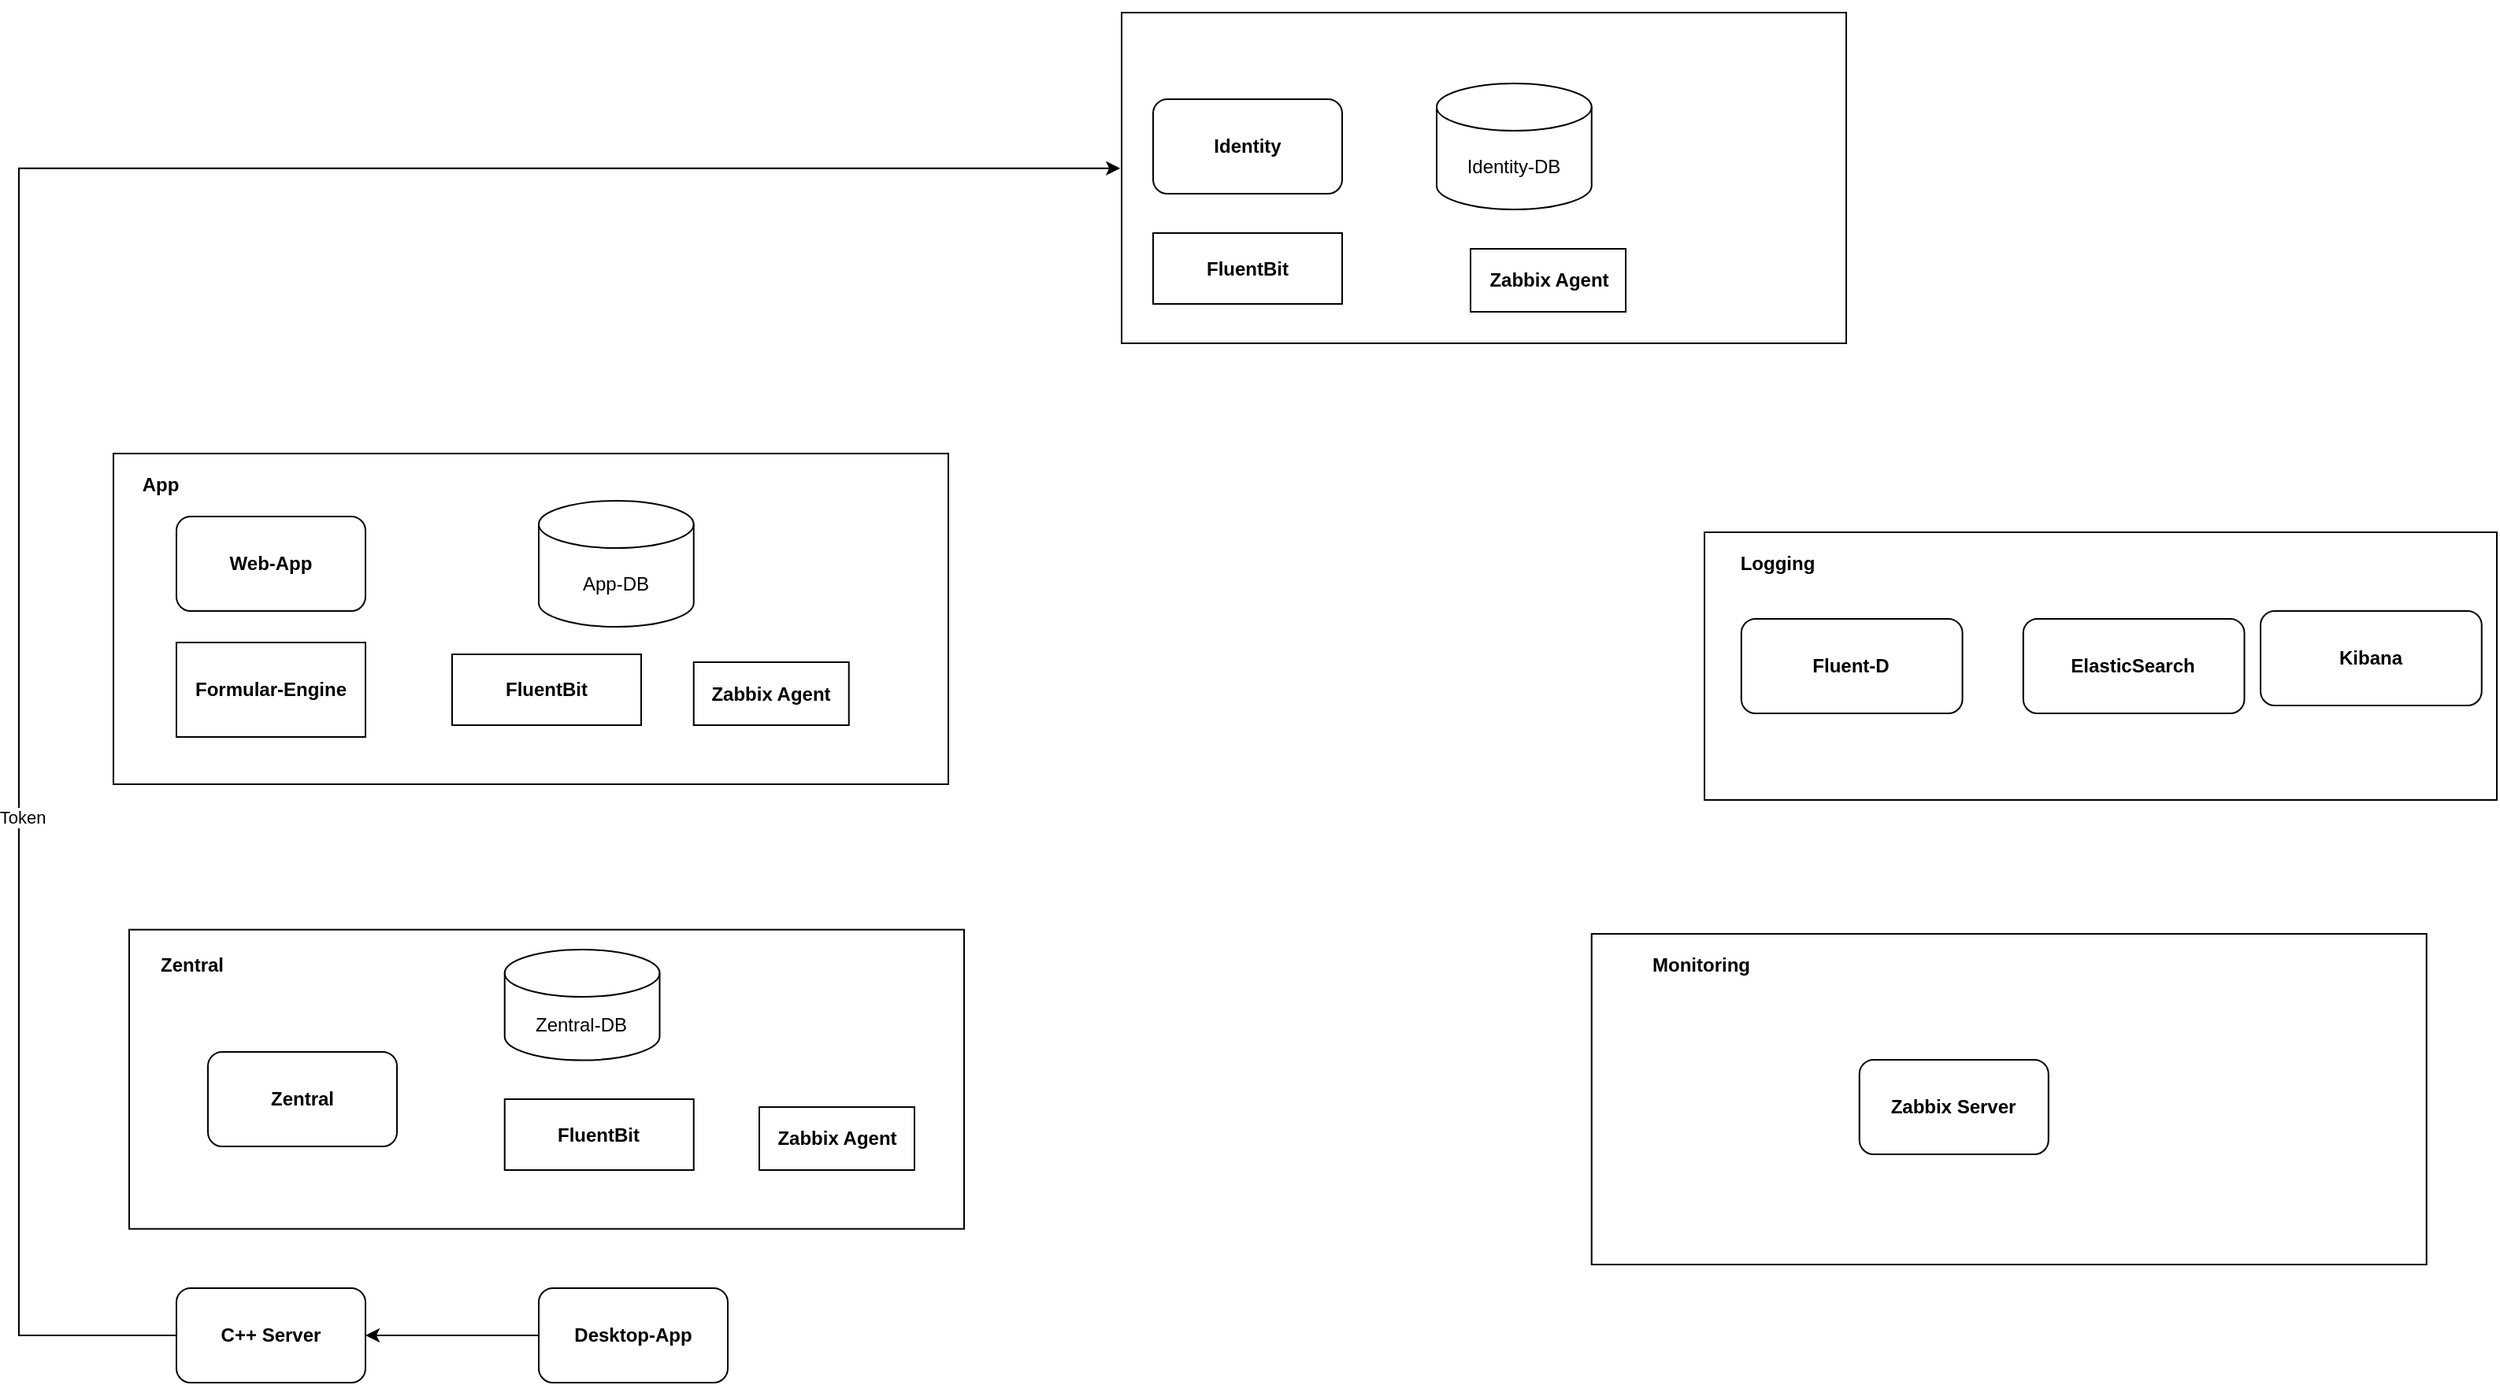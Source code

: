 <mxfile version="13.9.9" type="device"><diagram id="kgpKYQtTHZ0yAKxKKP6v" name="Page-1"><mxGraphModel dx="2062" dy="2351" grid="1" gridSize="10" guides="1" tooltips="1" connect="1" arrows="1" fold="1" page="1" pageScale="1" pageWidth="827" pageHeight="1169" math="0" shadow="0"><root><mxCell id="0"/><mxCell id="1" parent="0"/><mxCell id="8gRHf_TYqEZh0Na9rNfw-1" value="" style="rounded=0;whiteSpace=wrap;html=1;" parent="1" vertex="1"><mxGeometry x="80" y="250" width="530" height="210" as="geometry"/></mxCell><mxCell id="8gRHf_TYqEZh0Na9rNfw-3" value="&lt;b&gt;Web-App&lt;br&gt;&lt;/b&gt;" style="rounded=1;whiteSpace=wrap;html=1;" parent="1" vertex="1"><mxGeometry x="120" y="290" width="120" height="60" as="geometry"/></mxCell><mxCell id="8gRHf_TYqEZh0Na9rNfw-10" value="" style="rounded=0;whiteSpace=wrap;html=1;" parent="1" vertex="1"><mxGeometry x="720" y="-30" width="460" height="210" as="geometry"/></mxCell><mxCell id="8gRHf_TYqEZh0Na9rNfw-11" value="&lt;b&gt;Identity&lt;/b&gt;" style="rounded=1;whiteSpace=wrap;html=1;" parent="1" vertex="1"><mxGeometry x="740" y="25" width="120" height="60" as="geometry"/></mxCell><mxCell id="8gRHf_TYqEZh0Na9rNfw-57" style="edgeStyle=elbowEdgeStyle;rounded=0;orthogonalLoop=1;jettySize=auto;html=1;exitX=0;exitY=0.5;exitDx=0;exitDy=0;entryX=-0.002;entryY=0.471;entryDx=0;entryDy=0;entryPerimeter=0;" parent="1" source="8gRHf_TYqEZh0Na9rNfw-51" target="8gRHf_TYqEZh0Na9rNfw-10" edge="1"><mxGeometry relative="1" as="geometry"><mxPoint x="80" y="50" as="targetPoint"/><Array as="points"><mxPoint x="20" y="350"/><mxPoint x="210" y="60"/><mxPoint x="50" y="420"/></Array></mxGeometry></mxCell><mxCell id="8gRHf_TYqEZh0Na9rNfw-58" value="Token" style="edgeLabel;html=1;align=center;verticalAlign=middle;resizable=0;points=[];" parent="8gRHf_TYqEZh0Na9rNfw-57" vertex="1" connectable="0"><mxGeometry x="-0.443" y="-2" relative="1" as="geometry"><mxPoint as="offset"/></mxGeometry></mxCell><mxCell id="8gRHf_TYqEZh0Na9rNfw-51" value="&lt;b&gt;C++ Server&lt;/b&gt;" style="rounded=1;whiteSpace=wrap;html=1;" parent="1" vertex="1"><mxGeometry x="120" y="780" width="120" height="60" as="geometry"/></mxCell><mxCell id="8gRHf_TYqEZh0Na9rNfw-61" style="edgeStyle=elbowEdgeStyle;rounded=0;orthogonalLoop=1;jettySize=auto;html=1;exitX=0;exitY=0.5;exitDx=0;exitDy=0;entryX=1;entryY=0.5;entryDx=0;entryDy=0;" parent="1" source="8gRHf_TYqEZh0Na9rNfw-59" target="8gRHf_TYqEZh0Na9rNfw-51" edge="1"><mxGeometry relative="1" as="geometry"/></mxCell><mxCell id="8gRHf_TYqEZh0Na9rNfw-59" value="&lt;b&gt;Desktop-App&lt;/b&gt;" style="rounded=1;whiteSpace=wrap;html=1;" parent="1" vertex="1"><mxGeometry x="350" y="780" width="120" height="60" as="geometry"/></mxCell><mxCell id="8gRHf_TYqEZh0Na9rNfw-75" value="Formular-Engine" style="rounded=0;whiteSpace=wrap;html=1;fontStyle=1" parent="1" vertex="1"><mxGeometry x="120" y="370" width="120" height="60" as="geometry"/></mxCell><mxCell id="4SQjoG3vrudGwumoFpq_-11" value="" style="group" vertex="1" connectable="0" parent="1"><mxGeometry x="1090" y="300" width="503" height="170" as="geometry"/></mxCell><mxCell id="4SQjoG3vrudGwumoFpq_-9" value="" style="rounded=0;whiteSpace=wrap;html=1;" vertex="1" parent="4SQjoG3vrudGwumoFpq_-11"><mxGeometry width="503" height="170" as="geometry"/></mxCell><mxCell id="4SQjoG3vrudGwumoFpq_-46" value="" style="group" vertex="1" connectable="0" parent="4SQjoG3vrudGwumoFpq_-11"><mxGeometry x="23.395" y="10" width="469.977" height="105.0" as="geometry"/></mxCell><mxCell id="4SQjoG3vrudGwumoFpq_-10" value="&lt;b&gt;Logging&lt;/b&gt;" style="text;html=1;strokeColor=none;fillColor=none;align=center;verticalAlign=middle;whiteSpace=wrap;rounded=0;" vertex="1" parent="4SQjoG3vrudGwumoFpq_-46"><mxGeometry width="46.791" height="20" as="geometry"/></mxCell><mxCell id="4SQjoG3vrudGwumoFpq_-36" value="&lt;b&gt;Fluent-D&lt;/b&gt;" style="rounded=1;whiteSpace=wrap;html=1;" vertex="1" parent="4SQjoG3vrudGwumoFpq_-46"><mxGeometry y="45.0" width="140.372" height="60" as="geometry"/></mxCell><mxCell id="4SQjoG3vrudGwumoFpq_-40" value="&lt;b&gt;ElasticSearch&lt;br&gt;&lt;/b&gt;" style="rounded=1;whiteSpace=wrap;html=1;" vertex="1" parent="4SQjoG3vrudGwumoFpq_-46"><mxGeometry x="178.974" y="45.0" width="140.372" height="60" as="geometry"/></mxCell><mxCell id="4SQjoG3vrudGwumoFpq_-42" value="&lt;b&gt;Kibana&lt;/b&gt;" style="rounded=1;whiteSpace=wrap;html=1;" vertex="1" parent="4SQjoG3vrudGwumoFpq_-46"><mxGeometry x="329.604" y="40.0" width="140.372" height="60" as="geometry"/></mxCell><mxCell id="4SQjoG3vrudGwumoFpq_-14" style="edgeStyle=none;rounded=0;orthogonalLoop=1;jettySize=auto;html=1;exitX=0;exitY=0;exitDx=0;exitDy=0;" edge="1" parent="1" source="8gRHf_TYqEZh0Na9rNfw-10" target="8gRHf_TYqEZh0Na9rNfw-10"><mxGeometry relative="1" as="geometry"/></mxCell><mxCell id="4SQjoG3vrudGwumoFpq_-15" style="edgeStyle=none;rounded=0;orthogonalLoop=1;jettySize=auto;html=1;exitX=1;exitY=1;exitDx=0;exitDy=0;" edge="1" parent="1" source="8gRHf_TYqEZh0Na9rNfw-10" target="8gRHf_TYqEZh0Na9rNfw-10"><mxGeometry relative="1" as="geometry"/></mxCell><mxCell id="4SQjoG3vrudGwumoFpq_-16" style="edgeStyle=none;rounded=0;orthogonalLoop=1;jettySize=auto;html=1;exitX=1;exitY=0.5;exitDx=0;exitDy=0;" edge="1" parent="1" source="8gRHf_TYqEZh0Na9rNfw-10" target="8gRHf_TYqEZh0Na9rNfw-10"><mxGeometry relative="1" as="geometry"/></mxCell><mxCell id="4SQjoG3vrudGwumoFpq_-24" value="App-DB" style="shape=cylinder3;whiteSpace=wrap;html=1;boundedLbl=1;backgroundOutline=1;size=15;" vertex="1" parent="1"><mxGeometry x="350" y="280" width="98.37" height="80" as="geometry"/></mxCell><mxCell id="4SQjoG3vrudGwumoFpq_-30" value="&lt;b&gt;App&lt;/b&gt;" style="text;html=1;strokeColor=none;fillColor=none;align=center;verticalAlign=middle;whiteSpace=wrap;rounded=0;" vertex="1" parent="1"><mxGeometry x="90" y="260" width="40" height="20" as="geometry"/></mxCell><mxCell id="4SQjoG3vrudGwumoFpq_-32" value="Identity-DB" style="shape=cylinder3;whiteSpace=wrap;html=1;boundedLbl=1;backgroundOutline=1;size=15;" vertex="1" parent="1"><mxGeometry x="920" y="15" width="98.37" height="80" as="geometry"/></mxCell><mxCell id="8gRHf_TYqEZh0Na9rNfw-7" value="" style="rounded=0;whiteSpace=wrap;html=1;" parent="1" vertex="1"><mxGeometry x="90.01" y="552.35" width="530" height="190" as="geometry"/></mxCell><mxCell id="8gRHf_TYqEZh0Na9rNfw-8" value="&lt;b&gt;Zentral&lt;/b&gt;" style="rounded=1;whiteSpace=wrap;html=1;" parent="1" vertex="1"><mxGeometry x="140" y="630" width="120" height="60" as="geometry"/></mxCell><mxCell id="4SQjoG3vrudGwumoFpq_-25" value="Zentral-DB" style="shape=cylinder3;whiteSpace=wrap;html=1;boundedLbl=1;backgroundOutline=1;size=15;" vertex="1" parent="1"><mxGeometry x="328.37" y="565" width="98.37" height="70.29" as="geometry"/></mxCell><mxCell id="4SQjoG3vrudGwumoFpq_-31" value="&lt;b&gt;Zentral&lt;/b&gt;" style="text;html=1;strokeColor=none;fillColor=none;align=center;verticalAlign=middle;whiteSpace=wrap;rounded=0;" vertex="1" parent="1"><mxGeometry x="110.01" y="565" width="40" height="20" as="geometry"/></mxCell><mxCell id="4SQjoG3vrudGwumoFpq_-37" value="&lt;b&gt;FluentBit&lt;/b&gt;" style="rounded=0;whiteSpace=wrap;html=1;" vertex="1" parent="1"><mxGeometry x="740" y="110" width="120" height="45" as="geometry"/></mxCell><mxCell id="4SQjoG3vrudGwumoFpq_-38" value="&lt;b&gt;FluentBit&lt;/b&gt;" style="rounded=0;whiteSpace=wrap;html=1;" vertex="1" parent="1"><mxGeometry x="328.37" y="660" width="120" height="45" as="geometry"/></mxCell><mxCell id="4SQjoG3vrudGwumoFpq_-39" value="&lt;b&gt;FluentBit&lt;/b&gt;" style="rounded=0;whiteSpace=wrap;html=1;" vertex="1" parent="1"><mxGeometry x="295.01" y="377.5" width="120" height="45" as="geometry"/></mxCell><mxCell id="4SQjoG3vrudGwumoFpq_-43" value="&lt;b&gt;Zabbix Agent&lt;/b&gt;" style="rounded=0;whiteSpace=wrap;html=1;" vertex="1" parent="1"><mxGeometry x="941.5" y="120" width="98.5" height="40" as="geometry"/></mxCell><mxCell id="4SQjoG3vrudGwumoFpq_-44" value="&lt;b&gt;Zabbix Agent&lt;/b&gt;" style="rounded=0;whiteSpace=wrap;html=1;" vertex="1" parent="1"><mxGeometry x="448.37" y="382.5" width="98.5" height="40" as="geometry"/></mxCell><mxCell id="4SQjoG3vrudGwumoFpq_-45" value="&lt;b&gt;Zabbix Agent&lt;/b&gt;" style="rounded=0;whiteSpace=wrap;html=1;" vertex="1" parent="1"><mxGeometry x="490" y="665" width="98.5" height="40" as="geometry"/></mxCell><mxCell id="4SQjoG3vrudGwumoFpq_-47" value="" style="group" vertex="1" connectable="0" parent="1"><mxGeometry x="1018.37" y="555" width="530" height="210" as="geometry"/></mxCell><mxCell id="8gRHf_TYqEZh0Na9rNfw-38" value="&lt;span style=&quot;color: rgba(0 , 0 , 0 , 0) ; font-family: monospace ; font-size: 0px&quot;&gt;%3CmxGraphModel%3E%3Croot%3E%3CmxCell%20id%3D%220%22%2F%3E%3CmxCell%20id%3D%221%22%20parent%3D%220%22%2F%3E%3CmxCell%20id%3D%222%22%20value%3D%22App-DB%22%20style%3D%22shape%3Dcylinder3%3BwhiteSpace%3Dwrap%3Bhtml%3D1%3BboundedLbl%3D1%3BbackgroundOutline%3D1%3Bsize%3D15%3B%22%20vertex%3D%221%22%20parent%3D%221%22%3E%3CmxGeometry%20x%3D%22430%22%20y%3D%22149%22%20width%3D%2290%22%20height%3D%22110%22%20as%3D%22geometry%22%2F%3E%3C%2FmxCell%3E%3C%2Froot%3E%3C%2FmxGraphModel%3E&lt;/span&gt;" style="rounded=0;whiteSpace=wrap;html=1;" parent="4SQjoG3vrudGwumoFpq_-47" vertex="1"><mxGeometry width="530" height="210" as="geometry"/></mxCell><mxCell id="8gRHf_TYqEZh0Na9rNfw-39" value="Monitoring&lt;br&gt;" style="text;html=1;strokeColor=none;fillColor=none;align=center;verticalAlign=middle;whiteSpace=wrap;rounded=0;fontStyle=1" parent="4SQjoG3vrudGwumoFpq_-47" vertex="1"><mxGeometry y="10" width="140" height="20" as="geometry"/></mxCell><mxCell id="8gRHf_TYqEZh0Na9rNfw-40" value="&lt;b&gt;Zabbix Server&lt;/b&gt;" style="rounded=1;whiteSpace=wrap;html=1;" parent="4SQjoG3vrudGwumoFpq_-47" vertex="1"><mxGeometry x="170" y="80" width="120" height="60" as="geometry"/></mxCell></root></mxGraphModel></diagram></mxfile>